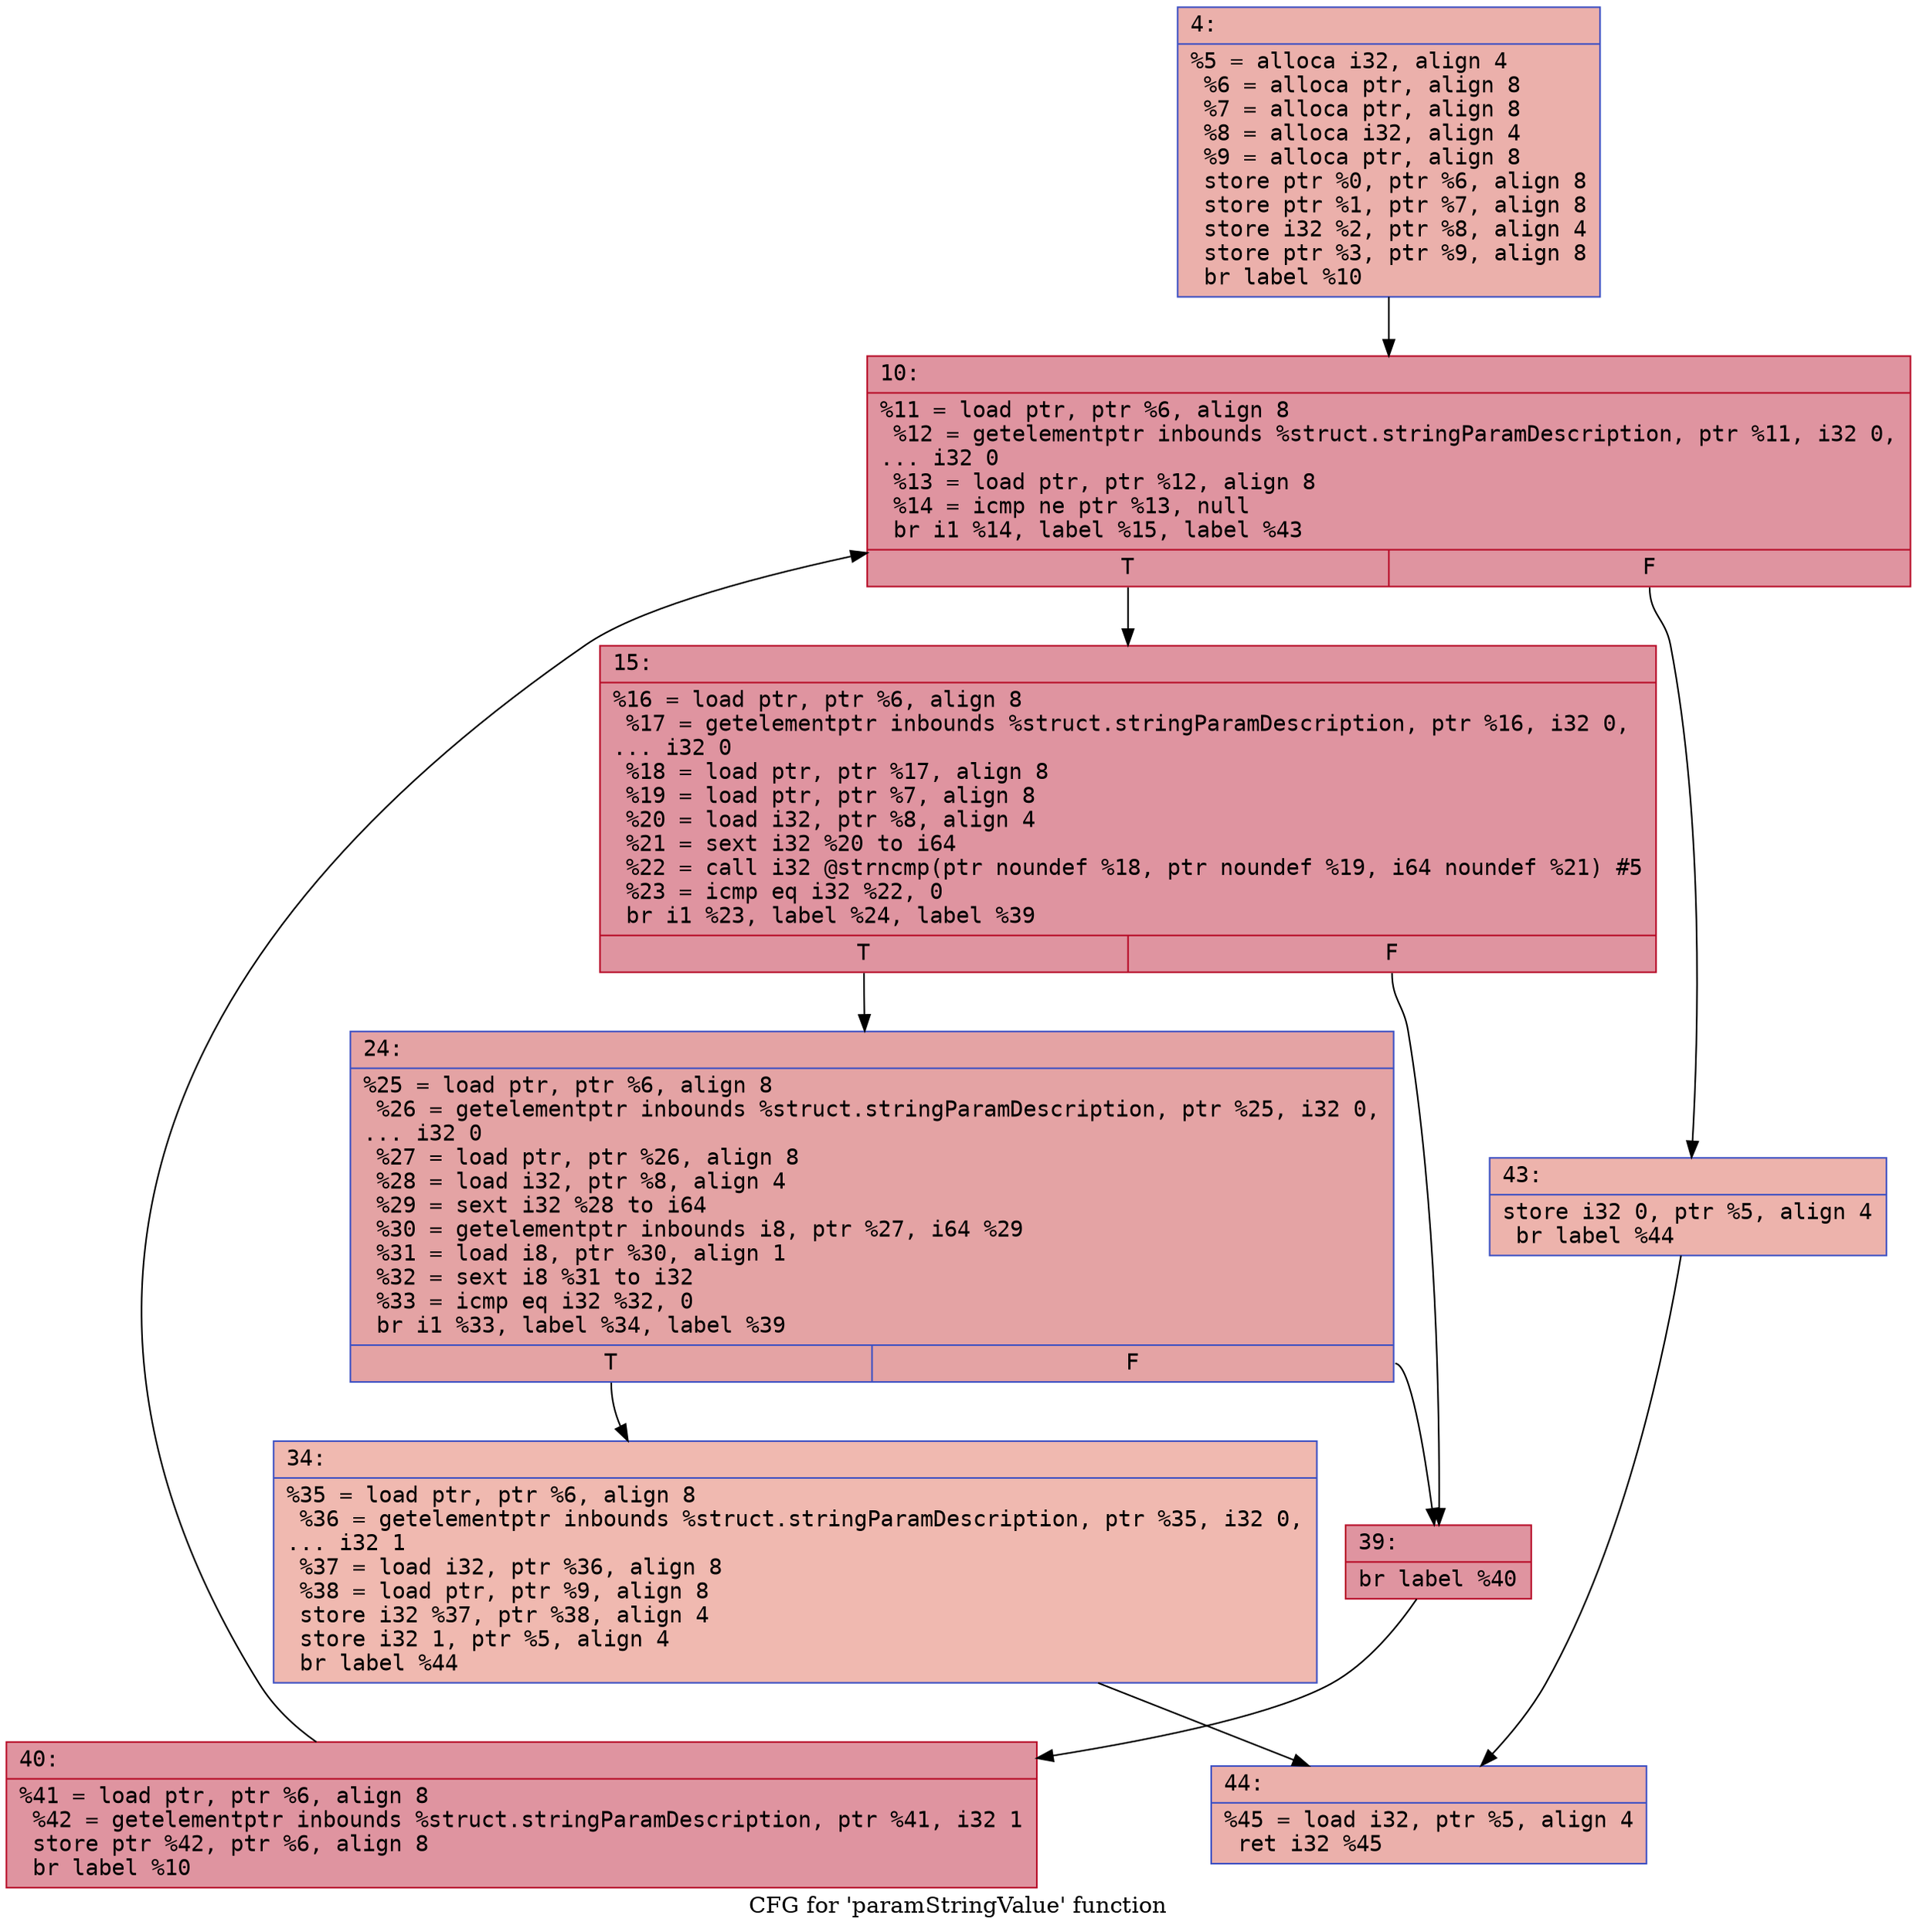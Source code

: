 digraph "CFG for 'paramStringValue' function" {
	label="CFG for 'paramStringValue' function";

	Node0x60000151fac0 [shape=record,color="#3d50c3ff", style=filled, fillcolor="#d24b4070" fontname="Courier",label="{4:\l|  %5 = alloca i32, align 4\l  %6 = alloca ptr, align 8\l  %7 = alloca ptr, align 8\l  %8 = alloca i32, align 4\l  %9 = alloca ptr, align 8\l  store ptr %0, ptr %6, align 8\l  store ptr %1, ptr %7, align 8\l  store i32 %2, ptr %8, align 4\l  store ptr %3, ptr %9, align 8\l  br label %10\l}"];
	Node0x60000151fac0 -> Node0x60000151fb10[tooltip="4 -> 10\nProbability 100.00%" ];
	Node0x60000151fb10 [shape=record,color="#b70d28ff", style=filled, fillcolor="#b70d2870" fontname="Courier",label="{10:\l|  %11 = load ptr, ptr %6, align 8\l  %12 = getelementptr inbounds %struct.stringParamDescription, ptr %11, i32 0,\l... i32 0\l  %13 = load ptr, ptr %12, align 8\l  %14 = icmp ne ptr %13, null\l  br i1 %14, label %15, label %43\l|{<s0>T|<s1>F}}"];
	Node0x60000151fb10:s0 -> Node0x60000151fb60[tooltip="10 -> 15\nProbability 96.88%" ];
	Node0x60000151fb10:s1 -> Node0x60000151fcf0[tooltip="10 -> 43\nProbability 3.12%" ];
	Node0x60000151fb60 [shape=record,color="#b70d28ff", style=filled, fillcolor="#b70d2870" fontname="Courier",label="{15:\l|  %16 = load ptr, ptr %6, align 8\l  %17 = getelementptr inbounds %struct.stringParamDescription, ptr %16, i32 0,\l... i32 0\l  %18 = load ptr, ptr %17, align 8\l  %19 = load ptr, ptr %7, align 8\l  %20 = load i32, ptr %8, align 4\l  %21 = sext i32 %20 to i64\l  %22 = call i32 @strncmp(ptr noundef %18, ptr noundef %19, i64 noundef %21) #5\l  %23 = icmp eq i32 %22, 0\l  br i1 %23, label %24, label %39\l|{<s0>T|<s1>F}}"];
	Node0x60000151fb60:s0 -> Node0x60000151fbb0[tooltip="15 -> 24\nProbability 37.50%" ];
	Node0x60000151fb60:s1 -> Node0x60000151fc50[tooltip="15 -> 39\nProbability 62.50%" ];
	Node0x60000151fbb0 [shape=record,color="#3d50c3ff", style=filled, fillcolor="#c32e3170" fontname="Courier",label="{24:\l|  %25 = load ptr, ptr %6, align 8\l  %26 = getelementptr inbounds %struct.stringParamDescription, ptr %25, i32 0,\l... i32 0\l  %27 = load ptr, ptr %26, align 8\l  %28 = load i32, ptr %8, align 4\l  %29 = sext i32 %28 to i64\l  %30 = getelementptr inbounds i8, ptr %27, i64 %29\l  %31 = load i8, ptr %30, align 1\l  %32 = sext i8 %31 to i32\l  %33 = icmp eq i32 %32, 0\l  br i1 %33, label %34, label %39\l|{<s0>T|<s1>F}}"];
	Node0x60000151fbb0:s0 -> Node0x60000151fc00[tooltip="24 -> 34\nProbability 3.12%" ];
	Node0x60000151fbb0:s1 -> Node0x60000151fc50[tooltip="24 -> 39\nProbability 96.88%" ];
	Node0x60000151fc00 [shape=record,color="#3d50c3ff", style=filled, fillcolor="#de614d70" fontname="Courier",label="{34:\l|  %35 = load ptr, ptr %6, align 8\l  %36 = getelementptr inbounds %struct.stringParamDescription, ptr %35, i32 0,\l... i32 1\l  %37 = load i32, ptr %36, align 8\l  %38 = load ptr, ptr %9, align 8\l  store i32 %37, ptr %38, align 4\l  store i32 1, ptr %5, align 4\l  br label %44\l}"];
	Node0x60000151fc00 -> Node0x60000151fd40[tooltip="34 -> 44\nProbability 100.00%" ];
	Node0x60000151fc50 [shape=record,color="#b70d28ff", style=filled, fillcolor="#b70d2870" fontname="Courier",label="{39:\l|  br label %40\l}"];
	Node0x60000151fc50 -> Node0x60000151fca0[tooltip="39 -> 40\nProbability 100.00%" ];
	Node0x60000151fca0 [shape=record,color="#b70d28ff", style=filled, fillcolor="#b70d2870" fontname="Courier",label="{40:\l|  %41 = load ptr, ptr %6, align 8\l  %42 = getelementptr inbounds %struct.stringParamDescription, ptr %41, i32 1\l  store ptr %42, ptr %6, align 8\l  br label %10\l}"];
	Node0x60000151fca0 -> Node0x60000151fb10[tooltip="40 -> 10\nProbability 100.00%" ];
	Node0x60000151fcf0 [shape=record,color="#3d50c3ff", style=filled, fillcolor="#d6524470" fontname="Courier",label="{43:\l|  store i32 0, ptr %5, align 4\l  br label %44\l}"];
	Node0x60000151fcf0 -> Node0x60000151fd40[tooltip="43 -> 44\nProbability 100.00%" ];
	Node0x60000151fd40 [shape=record,color="#3d50c3ff", style=filled, fillcolor="#d24b4070" fontname="Courier",label="{44:\l|  %45 = load i32, ptr %5, align 4\l  ret i32 %45\l}"];
}
